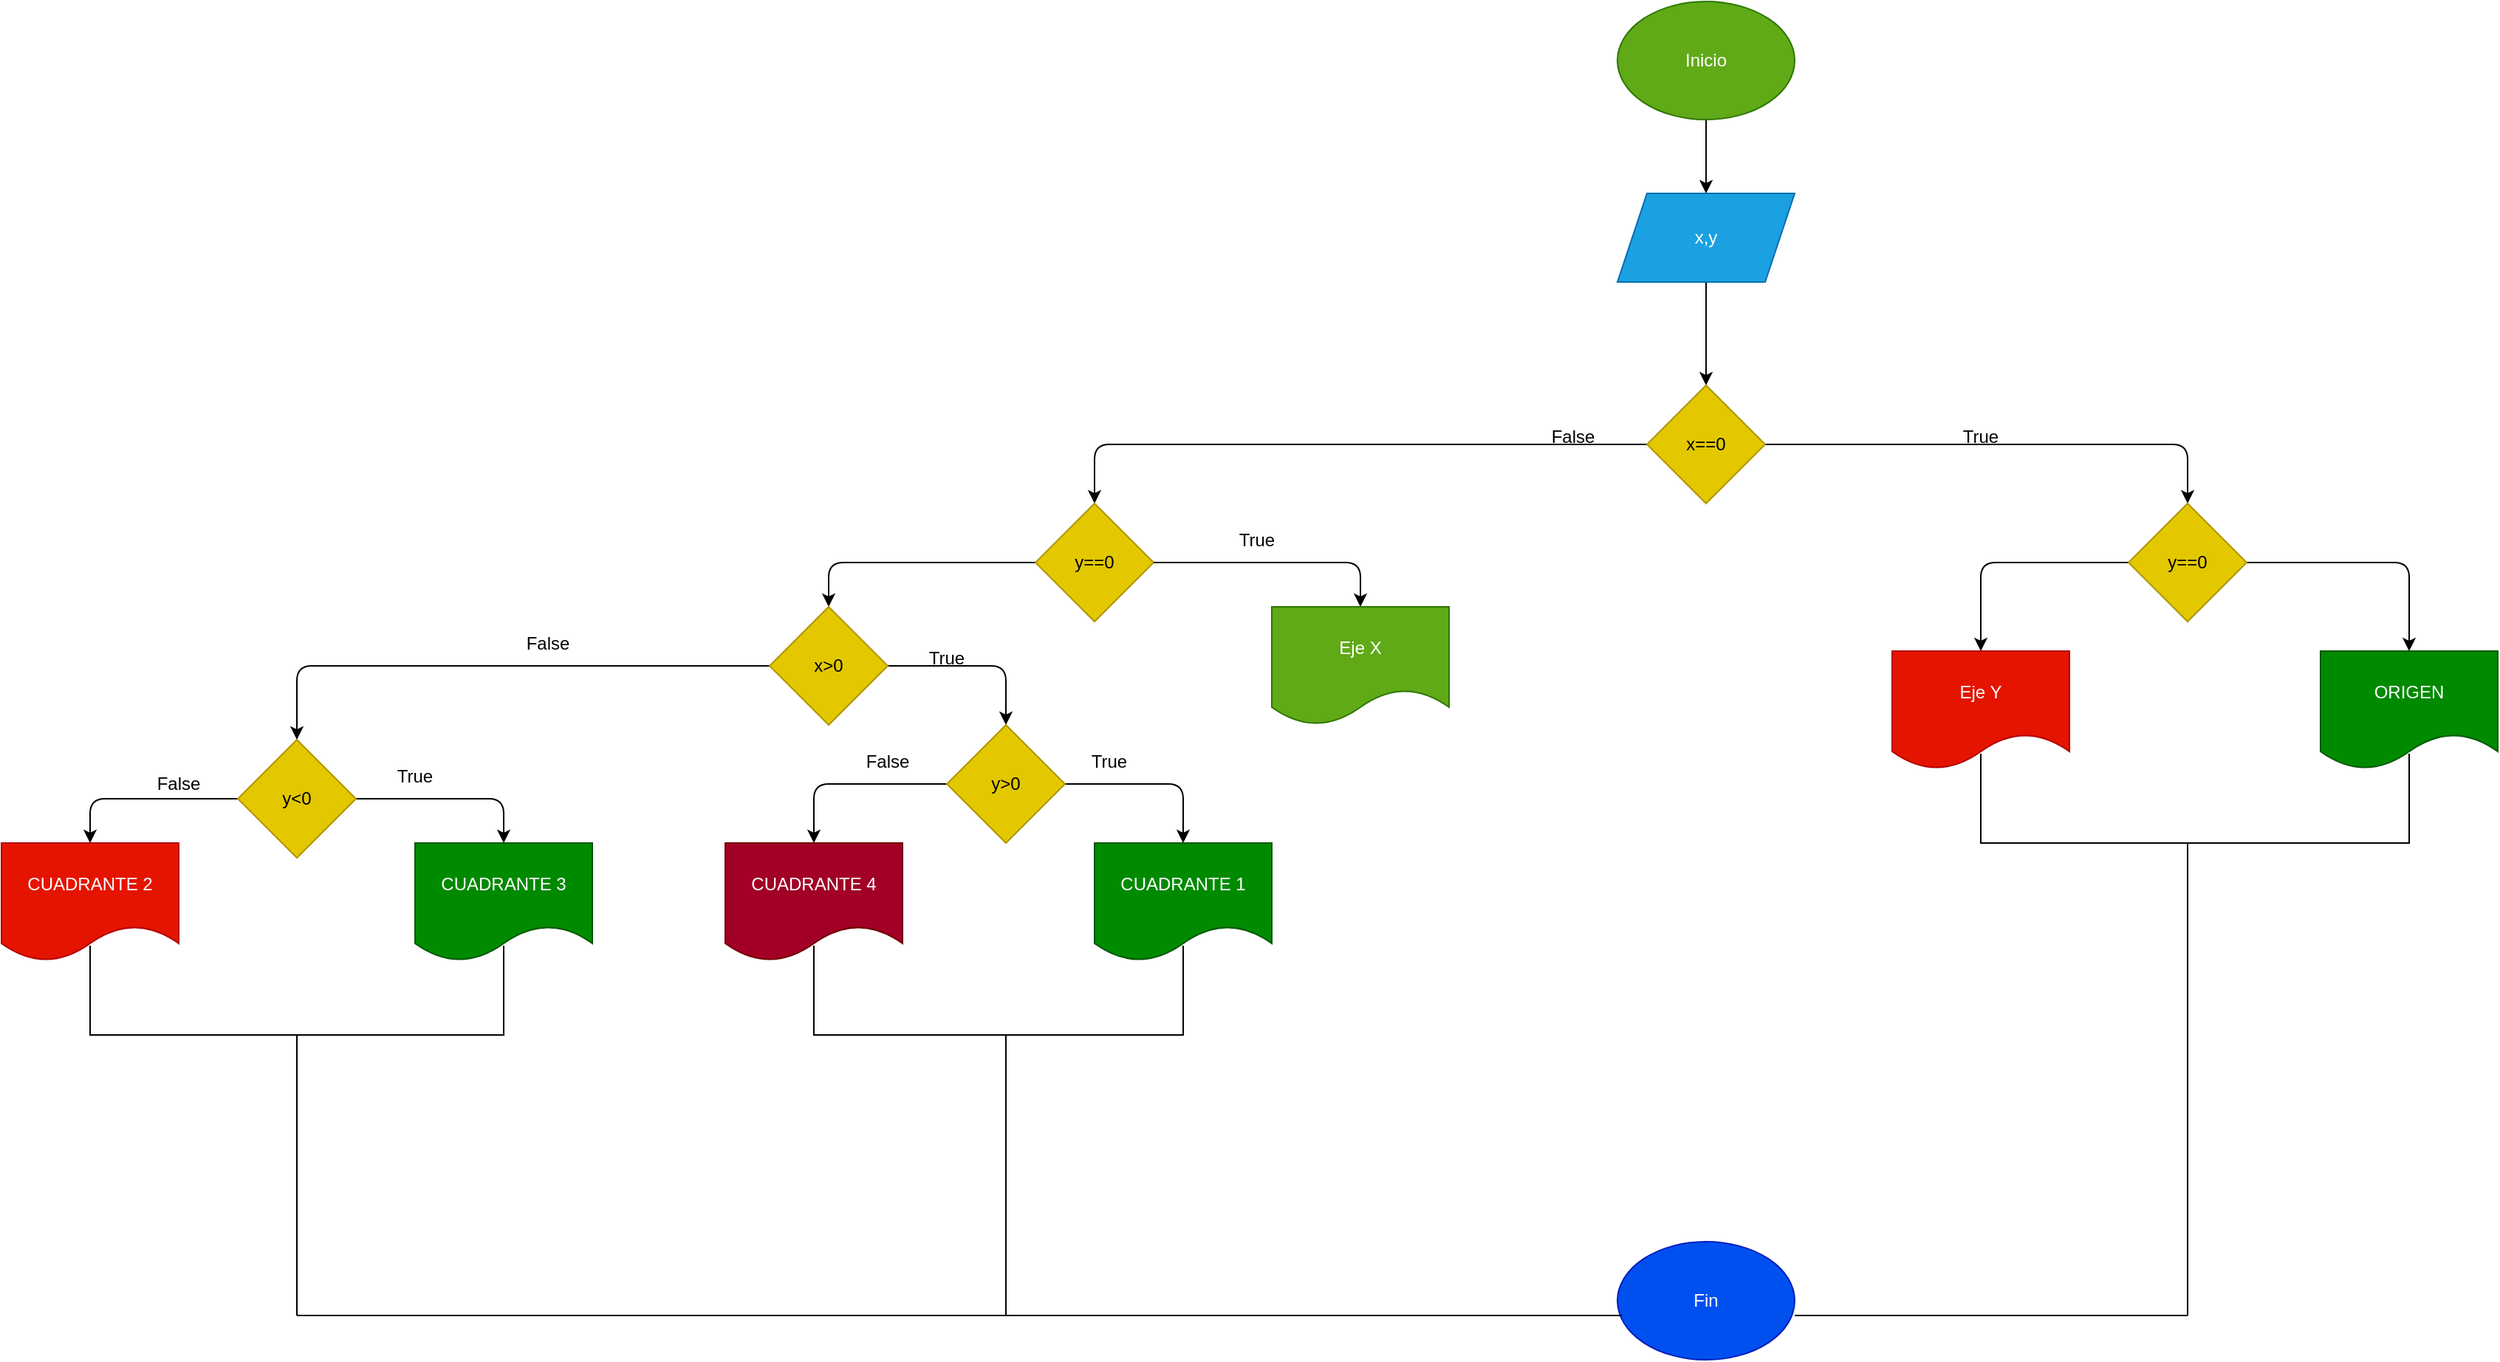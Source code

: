 <mxfile>
    <diagram id="t3N30J2vcmVsevcPWP5z" name="Page-1">
        <mxGraphModel dx="1489" dy="411" grid="1" gridSize="10" guides="1" tooltips="1" connect="1" arrows="1" fold="1" page="1" pageScale="1" pageWidth="827" pageHeight="1169" math="0" shadow="0">
            <root>
                <mxCell id="0"/>
                <mxCell id="1" parent="0"/>
                <mxCell id="15" value="" style="edgeStyle=none;html=1;" edge="1" parent="1" source="13" target="14">
                    <mxGeometry relative="1" as="geometry"/>
                </mxCell>
                <mxCell id="13" value="Inicio" style="ellipse;whiteSpace=wrap;html=1;fillColor=#60a917;fontColor=#ffffff;strokeColor=#2D7600;" vertex="1" parent="1">
                    <mxGeometry x="414" y="30" width="120" height="80" as="geometry"/>
                </mxCell>
                <mxCell id="17" value="" style="edgeStyle=none;html=1;" edge="1" parent="1" source="14" target="16">
                    <mxGeometry relative="1" as="geometry"/>
                </mxCell>
                <mxCell id="14" value="x,y" style="shape=parallelogram;perimeter=parallelogramPerimeter;whiteSpace=wrap;html=1;fixedSize=1;fillColor=#1ba1e2;fontColor=#ffffff;strokeColor=#006EAF;" vertex="1" parent="1">
                    <mxGeometry x="414" y="160" width="120" height="60" as="geometry"/>
                </mxCell>
                <mxCell id="19" style="edgeStyle=none;html=1;entryX=0.5;entryY=0;entryDx=0;entryDy=0;" edge="1" parent="1" source="16" target="18">
                    <mxGeometry relative="1" as="geometry">
                        <Array as="points">
                            <mxPoint x="300" y="330"/>
                            <mxPoint x="60" y="330"/>
                        </Array>
                    </mxGeometry>
                </mxCell>
                <mxCell id="22" style="edgeStyle=none;html=1;entryX=0.5;entryY=0;entryDx=0;entryDy=0;" edge="1" parent="1" source="16" target="21">
                    <mxGeometry relative="1" as="geometry">
                        <Array as="points">
                            <mxPoint x="640" y="330"/>
                            <mxPoint x="800" y="330"/>
                        </Array>
                    </mxGeometry>
                </mxCell>
                <mxCell id="16" value="x==0" style="rhombus;whiteSpace=wrap;html=1;fillColor=#e3c800;fontColor=#000000;strokeColor=#B09500;" vertex="1" parent="1">
                    <mxGeometry x="434" y="290" width="80" height="80" as="geometry"/>
                </mxCell>
                <mxCell id="31" style="edgeStyle=none;html=1;entryX=0.5;entryY=0;entryDx=0;entryDy=0;startArrow=none;" edge="1" parent="1" target="30">
                    <mxGeometry relative="1" as="geometry">
                        <mxPoint x="180" y="410" as="sourcePoint"/>
                        <Array as="points">
                            <mxPoint x="240" y="410"/>
                        </Array>
                    </mxGeometry>
                </mxCell>
                <mxCell id="36" style="edgeStyle=none;html=1;entryX=0.5;entryY=0;entryDx=0;entryDy=0;" edge="1" parent="1" source="18">
                    <mxGeometry relative="1" as="geometry">
                        <mxPoint x="-120" y="440" as="targetPoint"/>
                        <Array as="points">
                            <mxPoint x="-120" y="410"/>
                        </Array>
                    </mxGeometry>
                </mxCell>
                <mxCell id="18" value="y==0" style="rhombus;whiteSpace=wrap;html=1;fillColor=#e3c800;fontColor=#000000;strokeColor=#B09500;" vertex="1" parent="1">
                    <mxGeometry x="20" y="370" width="80" height="80" as="geometry"/>
                </mxCell>
                <mxCell id="20" value="False" style="text;html=1;strokeColor=none;fillColor=none;align=center;verticalAlign=middle;whiteSpace=wrap;rounded=0;" vertex="1" parent="1">
                    <mxGeometry x="354" y="310" width="60" height="30" as="geometry"/>
                </mxCell>
                <mxCell id="26" style="edgeStyle=none;html=1;entryX=0.5;entryY=0;entryDx=0;entryDy=0;" edge="1" parent="1" source="21" target="24">
                    <mxGeometry relative="1" as="geometry">
                        <Array as="points">
                            <mxPoint x="660" y="410"/>
                        </Array>
                    </mxGeometry>
                </mxCell>
                <mxCell id="28" style="edgeStyle=none;html=1;entryX=0.5;entryY=0;entryDx=0;entryDy=0;" edge="1" parent="1" source="21" target="27">
                    <mxGeometry relative="1" as="geometry">
                        <Array as="points">
                            <mxPoint x="950" y="410"/>
                        </Array>
                    </mxGeometry>
                </mxCell>
                <mxCell id="21" value="y==0" style="rhombus;whiteSpace=wrap;html=1;fillColor=#e3c800;fontColor=#000000;strokeColor=#B09500;" vertex="1" parent="1">
                    <mxGeometry x="760" y="370" width="80" height="80" as="geometry"/>
                </mxCell>
                <mxCell id="23" value="True" style="text;html=1;strokeColor=none;fillColor=none;align=center;verticalAlign=middle;whiteSpace=wrap;rounded=0;" vertex="1" parent="1">
                    <mxGeometry x="630" y="310" width="60" height="30" as="geometry"/>
                </mxCell>
                <mxCell id="24" value="Eje Y" style="shape=document;whiteSpace=wrap;html=1;boundedLbl=1;fillColor=#e51400;fontColor=#ffffff;strokeColor=#B20000;" vertex="1" parent="1">
                    <mxGeometry x="600" y="470" width="120" height="80" as="geometry"/>
                </mxCell>
                <mxCell id="27" value="ORIGEN" style="shape=document;whiteSpace=wrap;html=1;boundedLbl=1;fillColor=#008a00;fontColor=#ffffff;strokeColor=#005700;" vertex="1" parent="1">
                    <mxGeometry x="890" y="470" width="120" height="80" as="geometry"/>
                </mxCell>
                <mxCell id="29" value="" style="shape=partialRectangle;whiteSpace=wrap;html=1;bottom=1;right=1;left=1;top=0;fillColor=none;routingCenterX=-0.5;" vertex="1" parent="1">
                    <mxGeometry x="660" y="540" width="290" height="60" as="geometry"/>
                </mxCell>
                <mxCell id="30" value="Eje X" style="shape=document;whiteSpace=wrap;html=1;boundedLbl=1;fillColor=#60a917;fontColor=#ffffff;strokeColor=#2D7600;" vertex="1" parent="1">
                    <mxGeometry x="180" y="440" width="120" height="80" as="geometry"/>
                </mxCell>
                <mxCell id="33" value="" style="edgeStyle=none;html=1;endArrow=none;" edge="1" parent="1" source="18">
                    <mxGeometry relative="1" as="geometry">
                        <mxPoint x="100" y="410" as="sourcePoint"/>
                        <mxPoint x="190" y="410" as="targetPoint"/>
                        <Array as="points"/>
                    </mxGeometry>
                </mxCell>
                <mxCell id="34" value="True" style="text;html=1;strokeColor=none;fillColor=none;align=center;verticalAlign=middle;whiteSpace=wrap;rounded=0;" vertex="1" parent="1">
                    <mxGeometry x="140" y="380" width="60" height="30" as="geometry"/>
                </mxCell>
                <mxCell id="41" style="edgeStyle=none;html=1;entryX=0.5;entryY=0;entryDx=0;entryDy=0;" edge="1" parent="1" source="37" target="38">
                    <mxGeometry relative="1" as="geometry">
                        <Array as="points">
                            <mxPoint y="480"/>
                        </Array>
                    </mxGeometry>
                </mxCell>
                <mxCell id="51" style="edgeStyle=none;html=1;entryX=0.5;entryY=0;entryDx=0;entryDy=0;" edge="1" parent="1" source="37" target="50">
                    <mxGeometry relative="1" as="geometry">
                        <Array as="points">
                            <mxPoint x="-480" y="480"/>
                        </Array>
                    </mxGeometry>
                </mxCell>
                <mxCell id="37" value="x&amp;gt;0" style="rhombus;whiteSpace=wrap;html=1;fillColor=#e3c800;fontColor=#000000;strokeColor=#B09500;" vertex="1" parent="1">
                    <mxGeometry x="-160" y="440" width="80" height="80" as="geometry"/>
                </mxCell>
                <mxCell id="45" style="edgeStyle=none;html=1;entryX=0.5;entryY=0;entryDx=0;entryDy=0;" edge="1" parent="1" source="38" target="44">
                    <mxGeometry relative="1" as="geometry">
                        <Array as="points">
                            <mxPoint x="120" y="560"/>
                        </Array>
                    </mxGeometry>
                </mxCell>
                <mxCell id="48" style="edgeStyle=none;html=1;entryX=0.5;entryY=0;entryDx=0;entryDy=0;" edge="1" parent="1" source="38" target="47">
                    <mxGeometry relative="1" as="geometry">
                        <Array as="points">
                            <mxPoint x="-130" y="560"/>
                        </Array>
                    </mxGeometry>
                </mxCell>
                <mxCell id="38" value="y&amp;gt;0" style="rhombus;whiteSpace=wrap;html=1;fillColor=#e3c800;fontColor=#000000;strokeColor=#B09500;" vertex="1" parent="1">
                    <mxGeometry x="-40" y="520" width="80" height="80" as="geometry"/>
                </mxCell>
                <mxCell id="42" value="True" style="text;html=1;strokeColor=none;fillColor=none;align=center;verticalAlign=middle;whiteSpace=wrap;rounded=0;" vertex="1" parent="1">
                    <mxGeometry x="-70" y="460" width="60" height="30" as="geometry"/>
                </mxCell>
                <mxCell id="44" value="CUADRANTE 1" style="shape=document;whiteSpace=wrap;html=1;boundedLbl=1;fillColor=#008a00;fontColor=#ffffff;strokeColor=#005700;" vertex="1" parent="1">
                    <mxGeometry x="60" y="600" width="120" height="80" as="geometry"/>
                </mxCell>
                <mxCell id="46" value="True" style="text;html=1;strokeColor=none;fillColor=none;align=center;verticalAlign=middle;whiteSpace=wrap;rounded=0;" vertex="1" parent="1">
                    <mxGeometry x="40" y="530" width="60" height="30" as="geometry"/>
                </mxCell>
                <mxCell id="47" value="CUADRANTE 4" style="shape=document;whiteSpace=wrap;html=1;boundedLbl=1;fillColor=#a20025;fontColor=#ffffff;strokeColor=#6F0000;" vertex="1" parent="1">
                    <mxGeometry x="-190" y="600" width="120" height="80" as="geometry"/>
                </mxCell>
                <mxCell id="49" value="False" style="text;html=1;strokeColor=none;fillColor=none;align=center;verticalAlign=middle;whiteSpace=wrap;rounded=0;" vertex="1" parent="1">
                    <mxGeometry x="-110" y="530" width="60" height="30" as="geometry"/>
                </mxCell>
                <mxCell id="54" style="edgeStyle=none;html=1;entryX=0.5;entryY=0;entryDx=0;entryDy=0;" edge="1" parent="1" source="50" target="53">
                    <mxGeometry relative="1" as="geometry">
                        <Array as="points">
                            <mxPoint x="-340" y="570"/>
                        </Array>
                    </mxGeometry>
                </mxCell>
                <mxCell id="57" style="edgeStyle=none;html=1;entryX=0.5;entryY=0;entryDx=0;entryDy=0;" edge="1" parent="1" source="50" target="56">
                    <mxGeometry relative="1" as="geometry">
                        <Array as="points">
                            <mxPoint x="-620" y="570"/>
                        </Array>
                    </mxGeometry>
                </mxCell>
                <mxCell id="50" value="y&amp;lt;0" style="rhombus;whiteSpace=wrap;html=1;fillColor=#e3c800;fontColor=#000000;strokeColor=#B09500;" vertex="1" parent="1">
                    <mxGeometry x="-520" y="530" width="80" height="80" as="geometry"/>
                </mxCell>
                <mxCell id="52" value="False" style="text;html=1;strokeColor=none;fillColor=none;align=center;verticalAlign=middle;whiteSpace=wrap;rounded=0;" vertex="1" parent="1">
                    <mxGeometry x="-340" y="450" width="60" height="30" as="geometry"/>
                </mxCell>
                <mxCell id="53" value="CUADRANTE 3" style="shape=document;whiteSpace=wrap;html=1;boundedLbl=1;fillColor=#008a00;fontColor=#ffffff;strokeColor=#005700;" vertex="1" parent="1">
                    <mxGeometry x="-400" y="600" width="120" height="80" as="geometry"/>
                </mxCell>
                <mxCell id="55" value="True" style="text;html=1;strokeColor=none;fillColor=none;align=center;verticalAlign=middle;whiteSpace=wrap;rounded=0;" vertex="1" parent="1">
                    <mxGeometry x="-430" y="540" width="60" height="30" as="geometry"/>
                </mxCell>
                <mxCell id="56" value="CUADRANTE 2" style="shape=document;whiteSpace=wrap;html=1;boundedLbl=1;fillColor=#e51400;fontColor=#ffffff;strokeColor=#B20000;" vertex="1" parent="1">
                    <mxGeometry x="-680" y="600" width="120" height="80" as="geometry"/>
                </mxCell>
                <mxCell id="58" value="False" style="text;html=1;strokeColor=none;fillColor=none;align=center;verticalAlign=middle;whiteSpace=wrap;rounded=0;" vertex="1" parent="1">
                    <mxGeometry x="-590" y="545" width="60" height="30" as="geometry"/>
                </mxCell>
                <mxCell id="59" value="" style="shape=partialRectangle;whiteSpace=wrap;html=1;bottom=1;right=1;left=1;top=0;fillColor=none;routingCenterX=-0.5;" vertex="1" parent="1">
                    <mxGeometry x="-620" y="670" width="280" height="60" as="geometry"/>
                </mxCell>
                <mxCell id="60" value="" style="shape=partialRectangle;whiteSpace=wrap;html=1;bottom=1;right=1;left=1;top=0;fillColor=none;routingCenterX=-0.5;" vertex="1" parent="1">
                    <mxGeometry x="-130" y="670" width="250" height="60" as="geometry"/>
                </mxCell>
                <mxCell id="61" value="Fin" style="ellipse;whiteSpace=wrap;html=1;fillColor=#0050ef;fontColor=#ffffff;strokeColor=#001DBC;" vertex="1" parent="1">
                    <mxGeometry x="414" y="870" width="120" height="80" as="geometry"/>
                </mxCell>
                <mxCell id="62" value="" style="endArrow=none;html=1;" edge="1" parent="1">
                    <mxGeometry width="50" height="50" relative="1" as="geometry">
                        <mxPoint x="-480" y="920" as="sourcePoint"/>
                        <mxPoint x="-480" y="730" as="targetPoint"/>
                    </mxGeometry>
                </mxCell>
                <mxCell id="64" value="" style="endArrow=none;html=1;" edge="1" parent="1">
                    <mxGeometry width="50" height="50" relative="1" as="geometry">
                        <mxPoint y="920" as="sourcePoint"/>
                        <mxPoint y="730" as="targetPoint"/>
                    </mxGeometry>
                </mxCell>
                <mxCell id="65" value="" style="endArrow=none;html=1;entryX=0.025;entryY=0.625;entryDx=0;entryDy=0;entryPerimeter=0;" edge="1" parent="1" target="61">
                    <mxGeometry width="50" height="50" relative="1" as="geometry">
                        <mxPoint x="-480" y="920" as="sourcePoint"/>
                        <mxPoint x="-430" y="870" as="targetPoint"/>
                    </mxGeometry>
                </mxCell>
                <mxCell id="66" value="" style="endArrow=none;html=1;" edge="1" parent="1">
                    <mxGeometry width="50" height="50" relative="1" as="geometry">
                        <mxPoint x="800" y="920" as="sourcePoint"/>
                        <mxPoint x="800" y="600" as="targetPoint"/>
                    </mxGeometry>
                </mxCell>
                <mxCell id="67" value="" style="endArrow=none;html=1;" edge="1" parent="1">
                    <mxGeometry width="50" height="50" relative="1" as="geometry">
                        <mxPoint x="534" y="920" as="sourcePoint"/>
                        <mxPoint x="800" y="920" as="targetPoint"/>
                    </mxGeometry>
                </mxCell>
            </root>
        </mxGraphModel>
    </diagram>
</mxfile>